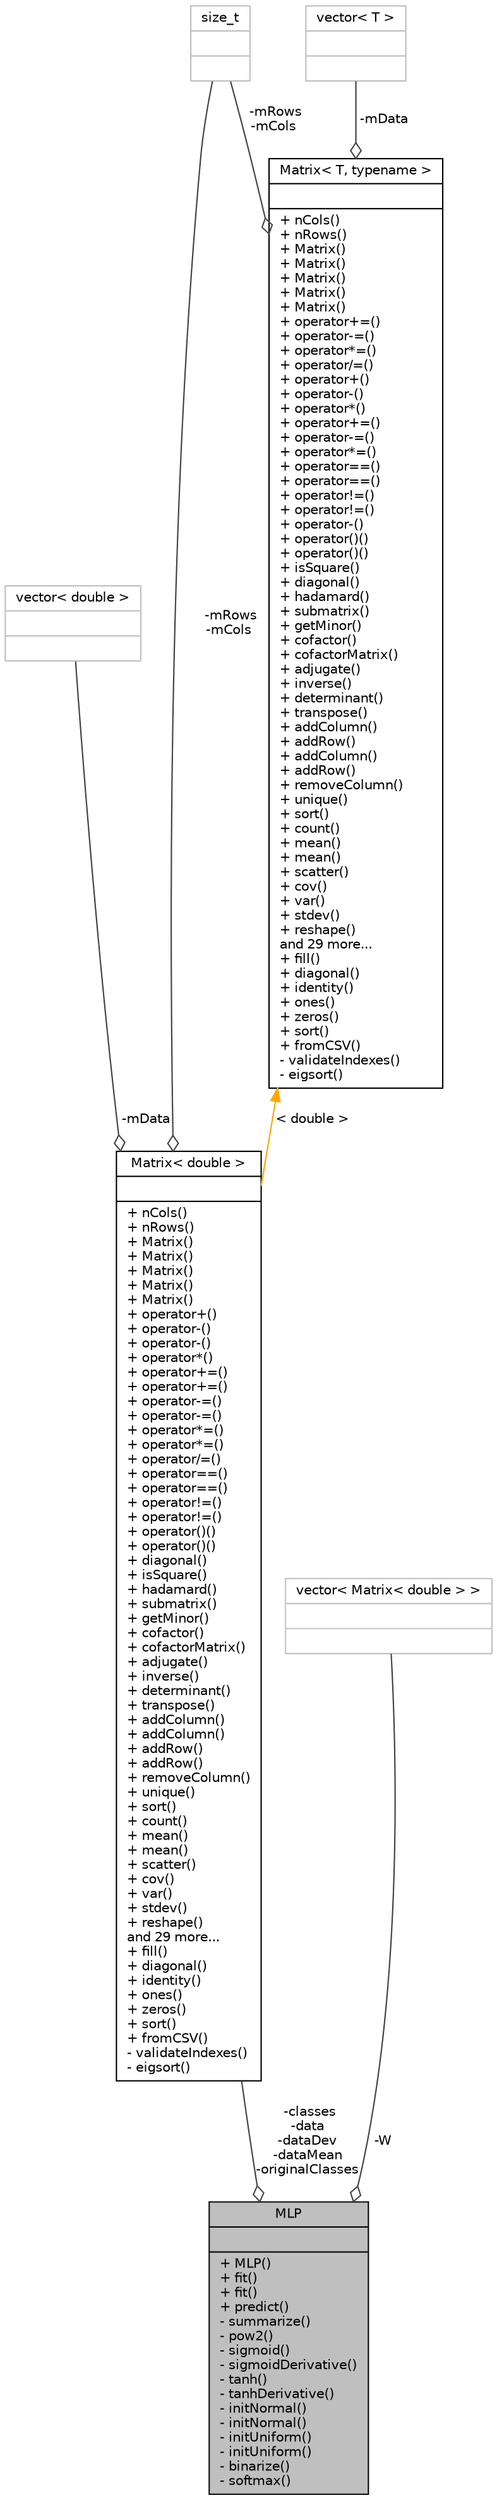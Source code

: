digraph "MLP"
{
  bgcolor="transparent";
  edge [fontname="Helvetica",fontsize="10",labelfontname="Helvetica",labelfontsize="10"];
  node [fontname="Helvetica",fontsize="10",shape=record];
  Node1 [label="{MLP\n||+ MLP()\l+ fit()\l+ fit()\l+ predict()\l- summarize()\l- pow2()\l- sigmoid()\l- sigmoidDerivative()\l- tanh()\l- tanhDerivative()\l- initNormal()\l- initNormal()\l- initUniform()\l- initUniform()\l- binarize()\l- softmax()\l}",height=0.2,width=0.4,color="black", fillcolor="grey75", style="filled", fontcolor="black"];
  Node2 -> Node1 [color="grey25",fontsize="10",style="solid",label=" -classes\n-data\n-dataDev\n-dataMean\n-originalClasses" ,arrowhead="odiamond",fontname="Helvetica"];
  Node2 [label="{Matrix\< double \>\n||+ nCols()\l+ nRows()\l+ Matrix()\l+ Matrix()\l+ Matrix()\l+ Matrix()\l+ Matrix()\l+ operator+()\l+ operator-()\l+ operator-()\l+ operator*()\l+ operator+=()\l+ operator+=()\l+ operator-=()\l+ operator-=()\l+ operator*=()\l+ operator*=()\l+ operator/=()\l+ operator==()\l+ operator==()\l+ operator!=()\l+ operator!=()\l+ operator()()\l+ operator()()\l+ diagonal()\l+ isSquare()\l+ hadamard()\l+ submatrix()\l+ getMinor()\l+ cofactor()\l+ cofactorMatrix()\l+ adjugate()\l+ inverse()\l+ determinant()\l+ transpose()\l+ addColumn()\l+ addColumn()\l+ addRow()\l+ addRow()\l+ removeColumn()\l+ unique()\l+ sort()\l+ count()\l+ mean()\l+ mean()\l+ scatter()\l+ cov()\l+ var()\l+ stdev()\l+ reshape()\land 29 more...\l+ fill()\l+ diagonal()\l+ identity()\l+ ones()\l+ zeros()\l+ sort()\l+ fromCSV()\l- validateIndexes()\l- eigsort()\l}",height=0.2,width=0.4,color="black",URL="$classMatrix.html"];
  Node3 -> Node2 [color="grey25",fontsize="10",style="solid",label=" -mData" ,arrowhead="odiamond",fontname="Helvetica"];
  Node3 [label="{vector\< double \>\n||}",height=0.2,width=0.4,color="grey75"];
  Node4 -> Node2 [color="grey25",fontsize="10",style="solid",label=" -mRows\n-mCols" ,arrowhead="odiamond",fontname="Helvetica"];
  Node4 [label="{size_t\n||}",height=0.2,width=0.4,color="grey75"];
  Node5 -> Node2 [dir="back",color="orange",fontsize="10",style="solid",label=" \< double \>" ,fontname="Helvetica"];
  Node5 [label="{Matrix\< T, typename \>\n||+ nCols()\l+ nRows()\l+ Matrix()\l+ Matrix()\l+ Matrix()\l+ Matrix()\l+ Matrix()\l+ operator+=()\l+ operator-=()\l+ operator*=()\l+ operator/=()\l+ operator+()\l+ operator-()\l+ operator*()\l+ operator+=()\l+ operator-=()\l+ operator*=()\l+ operator==()\l+ operator==()\l+ operator!=()\l+ operator!=()\l+ operator-()\l+ operator()()\l+ operator()()\l+ isSquare()\l+ diagonal()\l+ hadamard()\l+ submatrix()\l+ getMinor()\l+ cofactor()\l+ cofactorMatrix()\l+ adjugate()\l+ inverse()\l+ determinant()\l+ transpose()\l+ addColumn()\l+ addRow()\l+ addColumn()\l+ addRow()\l+ removeColumn()\l+ unique()\l+ sort()\l+ count()\l+ mean()\l+ mean()\l+ scatter()\l+ cov()\l+ var()\l+ stdev()\l+ reshape()\land 29 more...\l+ fill()\l+ diagonal()\l+ identity()\l+ ones()\l+ zeros()\l+ sort()\l+ fromCSV()\l- validateIndexes()\l- eigsort()\l}",height=0.2,width=0.4,color="black",URL="$classMatrix.html",tooltip="Matrix implementation, with a series of linear algebra functions. "];
  Node4 -> Node5 [color="grey25",fontsize="10",style="solid",label=" -mRows\n-mCols" ,arrowhead="odiamond",fontname="Helvetica"];
  Node6 -> Node5 [color="grey25",fontsize="10",style="solid",label=" -mData" ,arrowhead="odiamond",fontname="Helvetica"];
  Node6 [label="{vector\< T \>\n||}",height=0.2,width=0.4,color="grey75"];
  Node7 -> Node1 [color="grey25",fontsize="10",style="solid",label=" -W" ,arrowhead="odiamond",fontname="Helvetica"];
  Node7 [label="{vector\< Matrix\< double \> \>\n||}",height=0.2,width=0.4,color="grey75"];
}
